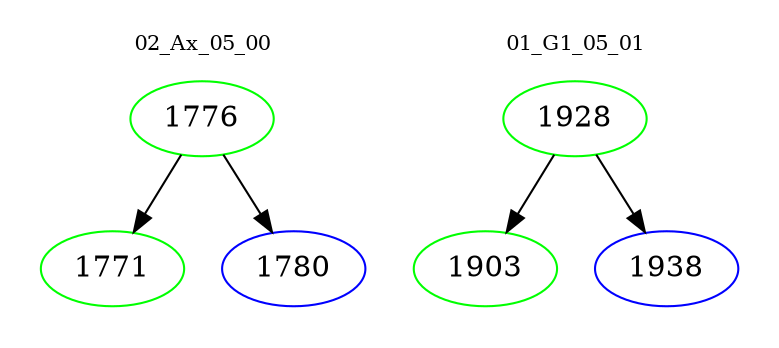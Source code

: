 digraph{
subgraph cluster_0 {
color = white
label = "02_Ax_05_00";
fontsize=10;
T0_1776 [label="1776", color="green"]
T0_1776 -> T0_1771 [color="black"]
T0_1771 [label="1771", color="green"]
T0_1776 -> T0_1780 [color="black"]
T0_1780 [label="1780", color="blue"]
}
subgraph cluster_1 {
color = white
label = "01_G1_05_01";
fontsize=10;
T1_1928 [label="1928", color="green"]
T1_1928 -> T1_1903 [color="black"]
T1_1903 [label="1903", color="green"]
T1_1928 -> T1_1938 [color="black"]
T1_1938 [label="1938", color="blue"]
}
}
